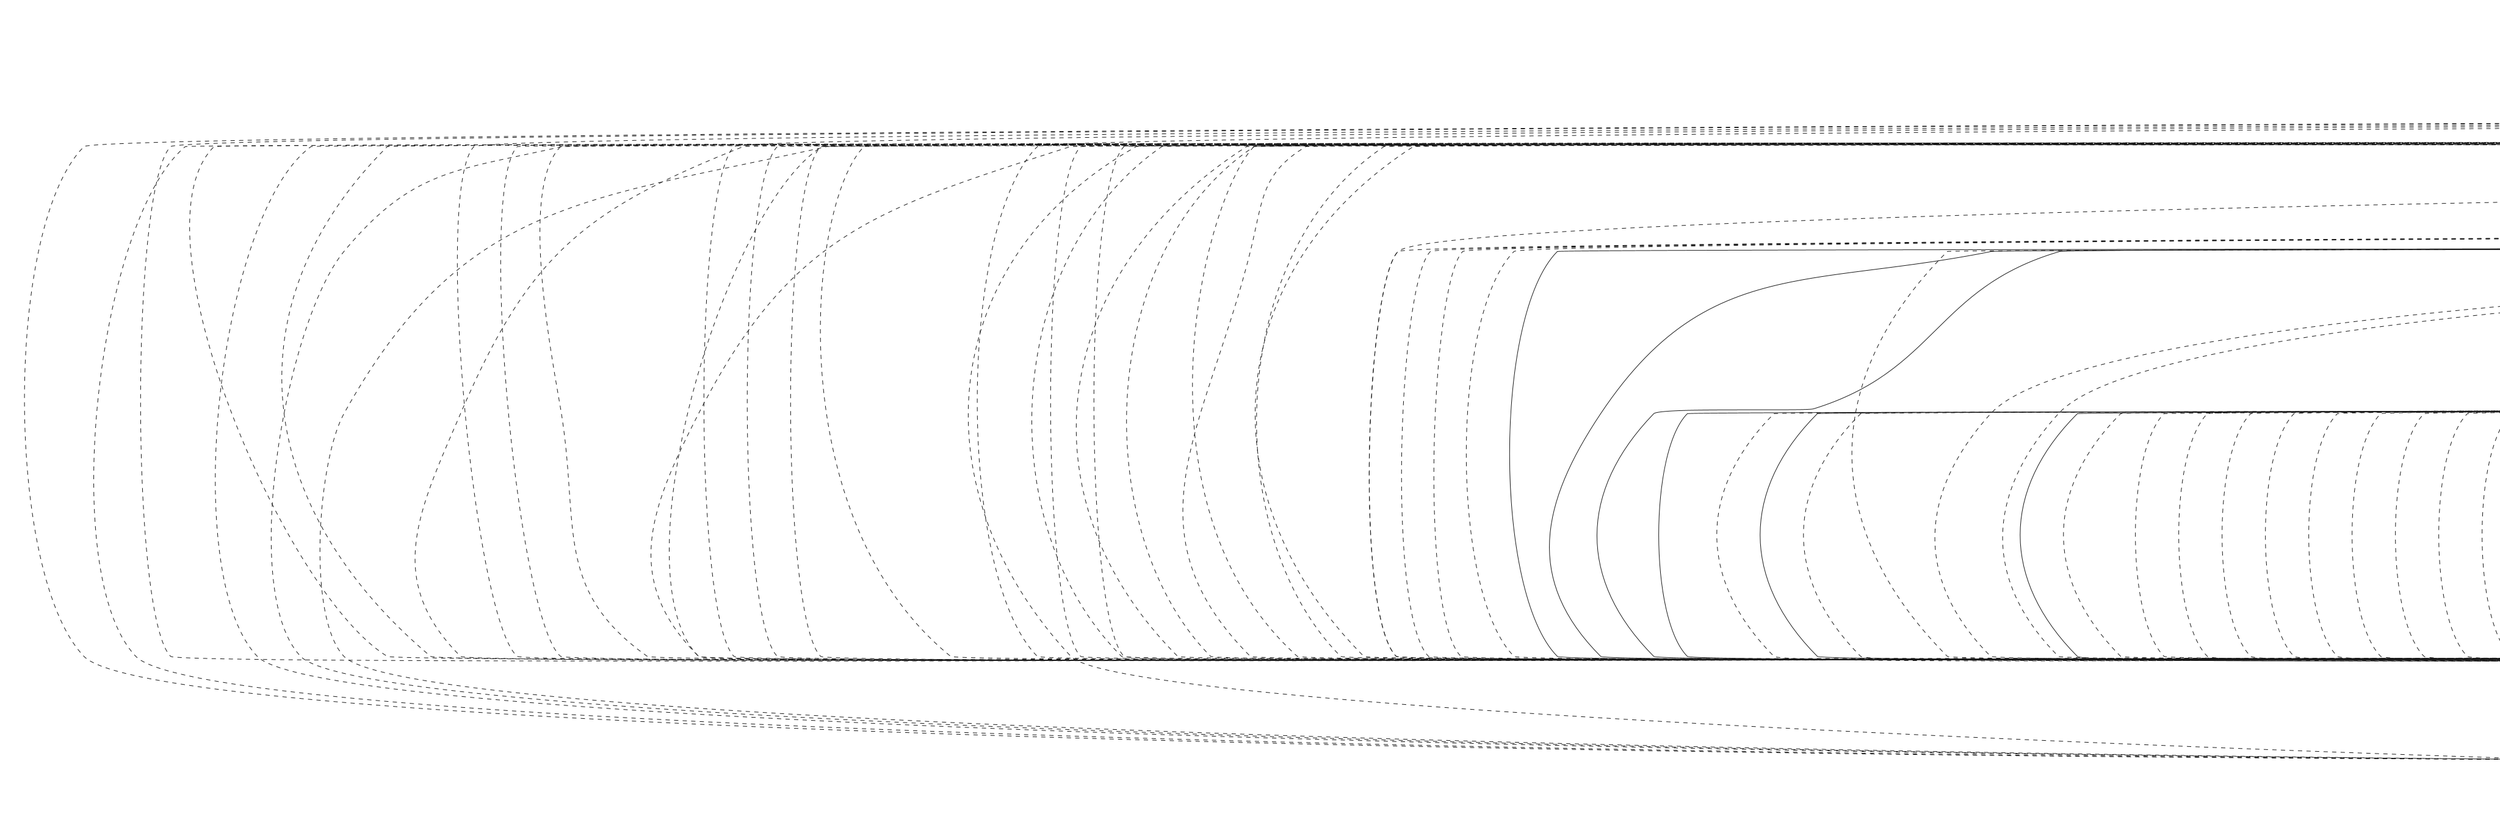 @startuml
abstract class com.sppp.beans.WizardCC
abstract class com.sppp.beans.WizardDB
annotation java.lang.Override
annotation javax.annotation.PostConstruct
annotation javax.faces.bean.ManagedBean
annotation javax.faces.bean.SessionScoped
annotation javax.faces.bean.ViewScoped
annotation javax.servlet.annotation.WebFilter
annotation javax.servlet.annotation.WebServlet
class com.itextpdf.text.Document
class com.itextpdf.text.DocumentException
class com.itextpdf.text.Element
class com.itextpdf.text.Font
class com.itextpdf.text.FontFactory
class com.itextpdf.text.Image
class com.itextpdf.text.PageSize
class com.itextpdf.text.Paragraph
class com.itextpdf.text.pdf.PdfPCell
class com.itextpdf.text.pdf.PdfPTable
class com.itextpdf.text.pdf.PdfWriter
class com.spp.servlets.Download
class com.spp.servlets.DownloadAllCoor
class com.spp.servlets.DownloadCoor
class com.spp.servlets.DownloadGestP1
class com.spp.servlets.DownloadSec
class com.spp.servlets.DownloadTut
class com.sppp.DAO.CampoDAO
class com.sppp.DAO.CitasDaoImp
class com.sppp.DAO.DashboardTutDAO
class com.sppp.DAO.DatosDAO
class com.sppp.DAO.DatosTutDAO
class com.sppp.DAO.DetallePasantiaDAO
class com.sppp.DAO.EmpresaDAO
class com.sppp.DAO.EncargadoDAO
class com.sppp.DAO.EstudianteDAO
class com.sppp.DAO.LoginDAO
class com.sppp.DAO.PasantiaDAO
class com.sppp.DAO.PasantiaPracticaDAO
class com.sppp.DAO.PeriodoDAO
class com.sppp.DAO.ProcesoDAO
class com.sppp.DAO.ProcesoTutDao
class com.sppp.DAO.TutorDAO
class com.sppp.DAO.UsuarioDAO
class com.sppp.DAO.VisitaDAO
class com.sppp.DAO.WizardDAO
class com.sppp.beans.Campo
class com.sppp.beans.ControllerBean
class com.sppp.beans.ControllerProcesos
class com.sppp.beans.DashboardGestBean
class com.sppp.beans.Datos
class com.sppp.beans.DetalleEstudianteBean
class com.sppp.beans.DetallePasantia
class com.sppp.beans.DetallePasantiaBean
class com.sppp.beans.DetallesDashboardTut
class com.sppp.beans.Empresa
class com.sppp.beans.Encargado
class com.sppp.beans.EstadoProceso
class com.sppp.beans.Estudiante
class com.sppp.beans.FechaSistema
class com.sppp.beans.Formato
class com.sppp.beans.GraficasTut
class com.sppp.beans.HorarioTutor
class com.sppp.beans.LocalTimeDate
class com.sppp.beans.Login
class com.sppp.beans.Navegacion
class com.sppp.beans.Pasantia
class com.sppp.beans.PasantiaPracticaBean
class com.sppp.beans.PdfEstudiante
class com.sppp.beans.PdfValidacion
class com.sppp.beans.Perfil
class com.sppp.beans.Periodo
class com.sppp.beans.PeriodoTutor
class com.sppp.beans.Preguntas
class com.sppp.beans.Proceso
class com.sppp.beans.Respuesta
class com.sppp.beans.TipoPregunta
class com.sppp.beans.Tutor
class com.sppp.beans.UserWizard
class com.sppp.beans.Usuario
class com.sppp.beans.VisitaTutor
class com.sppp.beans.WizardCCValidacion
class com.sppp.beans.WizardCartaCompromiso
class com.sppp.beans.WizardDBValidacion
class com.sppp.beans.WizardSolResolValidacion
class com.sppp.classes.AlmacenamientoPDF
class com.sppp.classes.ChangePassword
class com.sppp.classes.CitasAgendadas
class com.sppp.classes.Cls_PerfilNotation
class com.sppp.classes.ConfirmaCita
class com.sppp.classes.DatosFormatos
class com.sppp.classes.ListaDocentesAdministrativos
class com.sppp.classes.Paths
class com.sppp.classes.TablasFormatos
class com.sppp.mailing.MailingMain
class com.sppp.utils.Cls_OutOfSystem
class com.sppp.utils.Cls_con
class com.sppp.utils.HibernateUtil
class com.sppp.utils.LoginFilter
class com.sppp.utils.PasswdReplacement
class com.sppp.utils.PasswordRestoration
class com.sppp.utils.SessionUtils
class com.sppp.utils.UploadFile
class com.sppp.utils.Validaciones
class com.sun.javafx.scene.control.skin.VirtualFlow
class java.io.File
class java.io.FileNotFoundException
class java.io.FileOutputStream
class java.io.IOException
class java.io.InputStream
class java.io.PrintWriter
class java.nio.file.Files
class java.nio.file.StandardCopyOption
class java.sql.DriverManager
class java.sql.ResultSet
class java.sql.SQLException
class java.text.DateFormat
class java.text.SimpleDateFormat
class java.util.ArrayList
class java.util.Arrays
class java.util.Calendar
class java.util.Date
class java.util.GregorianCalendar
class java.util.HashMap
class java.util.Iterator
class java.util.LinkedHashSet
class java.util.LinkedList
class java.util.List
class java.util.Locale
class java.util.Map
class java.util.Properties
class java.util.Set
class java.util.logging.Level
class java.util.logging.Logger
class javax.enterprise.context.Dependent
class javax.enterprise.context.SessionScoped
class javax.faces.application.FacesMessage
class javax.faces.component.UIComponent
class javax.faces.context.ExternalContext
class javax.faces.context.FacesContext
class javax.faces.model.SelectItem
class javax.faces.validator.ValidatorException
class javax.inject.Named
class javax.mail.internet.InternetAddress
class javax.mail.internet.MimeMessage
class javax.servlet.FilterChain
class javax.servlet.FilterConfig
class javax.servlet.ServletException
class javax.servlet.ServletRequest
class javax.servlet.ServletResponse
class javax.servlet.http.HttpServlet
class javax.servlet.http.HttpServletRequest
class javax.servlet.http.HttpServletResponse
class javax.servlet.http.HttpSession
class javax.servlet.http.Part
class javax.validation.constraints.NotNull
class org.hibernate.Query
class org.hibernate.SQLQuery
class org.hibernate.Session
class org.hibernate.SessionFactory
class org.hibernate.Transaction
class org.hibernate.cfg.AnnotationConfiguration
class org.primefaces.event.FlowEvent
class org.primefaces.event.SelectEvent
class org.primefaces.model.chart.Axis
class org.primefaces.model.chart.AxisType
class org.primefaces.model.chart.BarChartModel
class org.primefaces.model.chart.ChartSeries
class org.primefaces.model.chart.HorizontalBarChartModel
enum com.sppp.beans.EnumEstado
interface com.sppp.DAO.CitasDao
interface java.io.Serializable
interface javax.servlet.Filter
com.sppp.beans.WizardCC ..> com.sppp.DAO.TutorDAO
com.sppp.beans.WizardCC ..> com.sppp.DAO.UsuarioDAO
com.sppp.beans.WizardDB ..> java.util.HashMap
com.sppp.beans.WizardDB ..> java.util.Map
com.spp.servlets.Download ..> java.lang.Override
com.spp.servlets.Download ..> javax.servlet.annotation.WebServlet
com.spp.servlets.Download ..> com.sppp.DAO.UsuarioDAO
com.spp.servlets.Download ..> com.sppp.classes.Paths
com.spp.servlets.Download ..> com.sppp.utils.SessionUtils
com.spp.servlets.Download ..> java.io.File
com.spp.servlets.Download ..> java.io.IOException
com.spp.servlets.Download ..> java.io.PrintWriter
com.spp.servlets.Download ..> java.nio.file.Files
com.spp.servlets.Download ..> javax.servlet.ServletException
com.spp.servlets.Download --|> javax.servlet.http.HttpServlet
com.spp.servlets.Download ..> javax.servlet.http.HttpServletRequest
com.spp.servlets.Download ..> javax.servlet.http.HttpServletResponse
com.spp.servlets.Download ..> javax.servlet.http.HttpSession
com.spp.servlets.DownloadAllCoor ..> java.lang.Override
com.spp.servlets.DownloadAllCoor ..> javax.servlet.annotation.WebServlet
com.spp.servlets.DownloadAllCoor ..> com.sppp.DAO.UsuarioDAO
com.spp.servlets.DownloadAllCoor ..> com.sppp.classes.Paths
com.spp.servlets.DownloadAllCoor ..> com.sppp.utils.SessionUtils
com.spp.servlets.DownloadAllCoor ..> java.io.File
com.spp.servlets.DownloadAllCoor ..> java.io.IOException
com.spp.servlets.DownloadAllCoor ..> java.io.PrintWriter
com.spp.servlets.DownloadAllCoor ..> java.nio.file.Files
com.spp.servlets.DownloadAllCoor ..> javax.servlet.ServletException
com.spp.servlets.DownloadAllCoor --|> javax.servlet.http.HttpServlet
com.spp.servlets.DownloadAllCoor ..> javax.servlet.http.HttpServletRequest
com.spp.servlets.DownloadAllCoor ..> javax.servlet.http.HttpServletResponse
com.spp.servlets.DownloadAllCoor ..> javax.servlet.http.HttpSession
com.spp.servlets.DownloadCoor ..> java.lang.Override
com.spp.servlets.DownloadCoor ..> javax.servlet.annotation.WebServlet
com.spp.servlets.DownloadCoor ..> com.sppp.DAO.UsuarioDAO
com.spp.servlets.DownloadCoor ..> com.sppp.classes.Paths
com.spp.servlets.DownloadCoor ..> com.sppp.utils.SessionUtils
com.spp.servlets.DownloadCoor ..> java.io.File
com.spp.servlets.DownloadCoor ..> java.io.IOException
com.spp.servlets.DownloadCoor ..> java.io.PrintWriter
com.spp.servlets.DownloadCoor ..> java.nio.file.Files
com.spp.servlets.DownloadCoor ..> javax.servlet.ServletException
com.spp.servlets.DownloadCoor --|> javax.servlet.http.HttpServlet
com.spp.servlets.DownloadCoor ..> javax.servlet.http.HttpServletRequest
com.spp.servlets.DownloadCoor ..> javax.servlet.http.HttpServletResponse
com.spp.servlets.DownloadCoor ..> javax.servlet.http.HttpSession
com.spp.servlets.DownloadGestP1 ..> java.lang.Override
com.spp.servlets.DownloadGestP1 ..> javax.servlet.annotation.WebServlet
com.spp.servlets.DownloadGestP1 ..> com.sppp.classes.Paths
com.spp.servlets.DownloadGestP1 ..> com.sppp.utils.SessionUtils
com.spp.servlets.DownloadGestP1 ..> java.io.File
com.spp.servlets.DownloadGestP1 ..> java.io.IOException
com.spp.servlets.DownloadGestP1 ..> java.io.PrintWriter
com.spp.servlets.DownloadGestP1 ..> java.nio.file.Files
com.spp.servlets.DownloadGestP1 ..> javax.servlet.ServletException
com.spp.servlets.DownloadGestP1 --|> javax.servlet.http.HttpServlet
com.spp.servlets.DownloadGestP1 ..> javax.servlet.http.HttpServletRequest
com.spp.servlets.DownloadGestP1 ..> javax.servlet.http.HttpServletResponse
com.spp.servlets.DownloadGestP1 ..> javax.servlet.http.HttpSession
com.spp.servlets.DownloadSec ..> java.lang.Override
com.spp.servlets.DownloadSec ..> javax.servlet.annotation.WebServlet
com.spp.servlets.DownloadSec ..> com.sppp.DAO.UsuarioDAO
com.spp.servlets.DownloadSec ..> com.sppp.classes.Paths
com.spp.servlets.DownloadSec ..> com.sppp.utils.SessionUtils
com.spp.servlets.DownloadSec ..> java.io.File
com.spp.servlets.DownloadSec ..> java.io.IOException
com.spp.servlets.DownloadSec ..> java.io.PrintWriter
com.spp.servlets.DownloadSec ..> java.nio.file.Files
com.spp.servlets.DownloadSec ..> javax.servlet.ServletException
com.spp.servlets.DownloadSec --|> javax.servlet.http.HttpServlet
com.spp.servlets.DownloadSec ..> javax.servlet.http.HttpServletRequest
com.spp.servlets.DownloadSec ..> javax.servlet.http.HttpServletResponse
com.spp.servlets.DownloadSec ..> javax.servlet.http.HttpSession
com.spp.servlets.DownloadTut ..> java.lang.Override
com.spp.servlets.DownloadTut ..> javax.servlet.annotation.WebServlet
com.spp.servlets.DownloadTut ..> com.sppp.DAO.UsuarioDAO
com.spp.servlets.DownloadTut ..> com.sppp.classes.Paths
com.spp.servlets.DownloadTut ..> com.sppp.utils.SessionUtils
com.spp.servlets.DownloadTut ..> java.io.File
com.spp.servlets.DownloadTut ..> java.io.IOException
com.spp.servlets.DownloadTut ..> java.io.PrintWriter
com.spp.servlets.DownloadTut ..> java.nio.file.Files
com.spp.servlets.DownloadTut ..> javax.servlet.ServletException
com.spp.servlets.DownloadTut --|> javax.servlet.http.HttpServlet
com.spp.servlets.DownloadTut ..> javax.servlet.http.HttpServletRequest
com.spp.servlets.DownloadTut ..> javax.servlet.http.HttpServletResponse
com.spp.servlets.DownloadTut ..> javax.servlet.http.HttpSession
com.sppp.DAO.CampoDAO ..> com.sppp.beans.Campo
com.sppp.DAO.CampoDAO ..> com.sppp.beans.Estudiante
com.sppp.DAO.CampoDAO ..> com.sppp.beans.Formato
com.sppp.DAO.CampoDAO ..> com.sppp.beans.Perfil
com.sppp.DAO.CampoDAO ..> com.sppp.beans.Preguntas
com.sppp.DAO.CampoDAO ..> com.sppp.beans.Respuesta
com.sppp.DAO.CampoDAO ..> com.sppp.beans.Usuario
com.sppp.DAO.CampoDAO ..> com.sppp.utils.HibernateUtil
com.sppp.DAO.CampoDAO ..> java.util.ArrayList
com.sppp.DAO.CampoDAO ..> java.util.Iterator
com.sppp.DAO.CampoDAO ..> java.util.List
com.sppp.DAO.CampoDAO ..> java.util.Set
com.sppp.DAO.CampoDAO ..> org.hibernate.Query
com.sppp.DAO.CampoDAO ..> org.hibernate.Session
com.sppp.DAO.CampoDAO ..> org.hibernate.SessionFactory
com.sppp.DAO.CampoDAO ..> org.hibernate.Transaction
com.sppp.DAO.CitasDaoImp ..> java.lang.Override
com.sppp.DAO.CitasDaoImp ..> com.sppp.beans.Estudiante
com.sppp.DAO.CitasDaoImp ..> com.sppp.beans.Pasantia
com.sppp.DAO.CitasDaoImp ..> com.sppp.beans.Usuario
com.sppp.DAO.CitasDaoImp ..> com.sppp.beans.VisitaTutor
com.sppp.DAO.CitasDaoImp ..> com.sppp.utils.HibernateUtil
com.sppp.DAO.CitasDaoImp ..> java.util.List
com.sppp.DAO.CitasDaoImp ..> java.util.logging.Level
com.sppp.DAO.CitasDaoImp ..> java.util.logging.Logger
com.sppp.DAO.CitasDaoImp ..> org.hibernate.Query
com.sppp.DAO.CitasDaoImp ..> org.hibernate.Session
com.sppp.DAO.CitasDaoImp ..> org.hibernate.SessionFactory
com.sppp.DAO.CitasDaoImp ..> org.hibernate.Transaction
com.sppp.DAO.CitasDaoImp --|> com.sppp.DAO.CitasDao
com.sppp.DAO.DashboardTutDAO ..> com.sppp.beans.Pasantia
com.sppp.DAO.DashboardTutDAO ..> com.sppp.utils.HibernateUtil
com.sppp.DAO.DashboardTutDAO ..> java.util.List
com.sppp.DAO.DashboardTutDAO ..> java.util.logging.Level
com.sppp.DAO.DashboardTutDAO ..> java.util.logging.Logger
com.sppp.DAO.DashboardTutDAO ..> org.hibernate.Query
com.sppp.DAO.DashboardTutDAO ..> org.hibernate.SQLQuery
com.sppp.DAO.DashboardTutDAO ..> org.hibernate.Session
com.sppp.DAO.DashboardTutDAO ..> org.hibernate.SessionFactory
com.sppp.DAO.DashboardTutDAO ..> org.hibernate.Transaction
com.sppp.DAO.DatosDAO ..> com.sppp.beans.Datos
com.sppp.DAO.DatosDAO ..> com.sppp.beans.DetallePasantia
com.sppp.DAO.DatosDAO ..> com.sppp.beans.Empresa
com.sppp.DAO.DatosDAO ..> com.sppp.beans.Encargado
com.sppp.DAO.DatosDAO ..> com.sppp.beans.Pasantia
com.sppp.DAO.DatosDAO ..> com.sppp.beans.Respuesta
com.sppp.DAO.DatosDAO ..> com.sppp.beans.Usuario
com.sppp.DAO.DatosDAO ..> com.sppp.utils.HibernateUtil
com.sppp.DAO.DatosDAO ..> java.util.Iterator
com.sppp.DAO.DatosDAO ..> java.util.LinkedList
com.sppp.DAO.DatosDAO ..> java.util.List
com.sppp.DAO.DatosDAO ..> org.hibernate.Query
com.sppp.DAO.DatosDAO ..> org.hibernate.Session
com.sppp.DAO.DatosDAO ..> org.hibernate.SessionFactory
com.sppp.DAO.DatosDAO ..> org.hibernate.Transaction
com.sppp.DAO.DatosTutDAO ..> com.sppp.beans.Datos
com.sppp.DAO.DatosTutDAO ..> com.sppp.beans.DetallePasantia
com.sppp.DAO.DatosTutDAO ..> com.sppp.beans.Empresa
com.sppp.DAO.DatosTutDAO ..> com.sppp.beans.Encargado
com.sppp.DAO.DatosTutDAO ..> com.sppp.beans.Pasantia
com.sppp.DAO.DatosTutDAO ..> com.sppp.beans.Respuesta
com.sppp.DAO.DatosTutDAO ..> com.sppp.beans.Usuario
com.sppp.DAO.DatosTutDAO ..> com.sppp.utils.HibernateUtil
com.sppp.DAO.DatosTutDAO ..> org.hibernate.Session
com.sppp.DAO.DatosTutDAO ..> org.hibernate.SessionFactory
com.sppp.DAO.DatosTutDAO ..> org.hibernate.Transaction
com.sppp.DAO.DetallePasantiaDAO ..> com.sppp.beans.DetallePasantia
com.sppp.DAO.DetallePasantiaDAO ..> com.sppp.utils.HibernateUtil
com.sppp.DAO.DetallePasantiaDAO ..> java.util.LinkedList
com.sppp.DAO.DetallePasantiaDAO ..> java.util.List
com.sppp.DAO.DetallePasantiaDAO ..> org.hibernate.Query
com.sppp.DAO.DetallePasantiaDAO ..> org.hibernate.SQLQuery
com.sppp.DAO.DetallePasantiaDAO ..> org.hibernate.Session
com.sppp.DAO.DetallePasantiaDAO ..> org.hibernate.SessionFactory
com.sppp.DAO.DetallePasantiaDAO ..> org.hibernate.Transaction
com.sppp.DAO.EmpresaDAO ..> com.sppp.beans.Empresa
com.sppp.DAO.EmpresaDAO ..> com.sppp.utils.HibernateUtil
com.sppp.DAO.EmpresaDAO ..> org.hibernate.Query
com.sppp.DAO.EmpresaDAO ..> org.hibernate.Session
com.sppp.DAO.EmpresaDAO ..> org.hibernate.SessionFactory
com.sppp.DAO.EmpresaDAO ..> org.hibernate.Transaction
com.sppp.DAO.EncargadoDAO ..> com.sppp.beans.Encargado
com.sppp.DAO.EncargadoDAO ..> com.sppp.utils.HibernateUtil
com.sppp.DAO.EncargadoDAO ..> org.hibernate.Query
com.sppp.DAO.EncargadoDAO ..> org.hibernate.Session
com.sppp.DAO.EncargadoDAO ..> org.hibernate.SessionFactory
com.sppp.DAO.EncargadoDAO ..> org.hibernate.Transaction
com.sppp.DAO.EstudianteDAO ..> com.sppp.beans.Estudiante
com.sppp.DAO.EstudianteDAO ..> com.sppp.beans.Usuario
com.sppp.DAO.EstudianteDAO ..> com.sppp.utils.HibernateUtil
com.sppp.DAO.EstudianteDAO ..> org.hibernate.Query
com.sppp.DAO.EstudianteDAO ..> org.hibernate.Session
com.sppp.DAO.EstudianteDAO ..> org.hibernate.SessionFactory
com.sppp.DAO.EstudianteDAO ..> org.hibernate.Transaction
com.sppp.DAO.LoginDAO ..> com.sppp.beans.Usuario
com.sppp.DAO.LoginDAO ..> com.sppp.utils.HibernateUtil
com.sppp.DAO.LoginDAO ..> java.util.logging.Level
com.sppp.DAO.LoginDAO ..> java.util.logging.Logger
com.sppp.DAO.LoginDAO ..> org.hibernate.Query
com.sppp.DAO.LoginDAO ..> org.hibernate.Session
com.sppp.DAO.LoginDAO ..> org.hibernate.SessionFactory
com.sppp.DAO.LoginDAO ..> org.hibernate.Transaction
com.sppp.DAO.PasantiaDAO ..> com.sppp.beans.Pasantia
com.sppp.DAO.PasantiaDAO ..> com.sppp.utils.HibernateUtil
com.sppp.DAO.PasantiaDAO ..> java.util.LinkedList
com.sppp.DAO.PasantiaDAO ..> java.util.List
com.sppp.DAO.PasantiaDAO ..> org.hibernate.Query
com.sppp.DAO.PasantiaDAO ..> org.hibernate.Session
com.sppp.DAO.PasantiaDAO ..> org.hibernate.SessionFactory
com.sppp.DAO.PasantiaDAO ..> org.hibernate.Transaction
com.sppp.DAO.PasantiaPracticaDAO ..> com.sppp.beans.Pasantia
com.sppp.DAO.PasantiaPracticaDAO ..> com.sppp.utils.HibernateUtil
com.sppp.DAO.PasantiaPracticaDAO ..> java.util.LinkedList
com.sppp.DAO.PasantiaPracticaDAO ..> java.util.List
com.sppp.DAO.PasantiaPracticaDAO ..> org.hibernate.Query
com.sppp.DAO.PasantiaPracticaDAO ..> org.hibernate.Session
com.sppp.DAO.PasantiaPracticaDAO ..> org.hibernate.SessionFactory
com.sppp.DAO.PasantiaPracticaDAO ..> org.hibernate.Transaction
com.sppp.DAO.PeriodoDAO ..> com.sppp.utils.HibernateUtil
com.sppp.DAO.PeriodoDAO ..> org.hibernate.Query
com.sppp.DAO.PeriodoDAO ..> org.hibernate.Session
com.sppp.DAO.PeriodoDAO ..> org.hibernate.SessionFactory
com.sppp.DAO.PeriodoDAO ..> org.hibernate.Transaction
com.sppp.DAO.ProcesoDAO ..> com.sppp.beans.Pasantia
com.sppp.DAO.ProcesoDAO ..> com.sppp.beans.Proceso
com.sppp.DAO.ProcesoDAO ..> com.sppp.utils.HibernateUtil
com.sppp.DAO.ProcesoDAO ..> org.hibernate.Query
com.sppp.DAO.ProcesoDAO ..> org.hibernate.Session
com.sppp.DAO.ProcesoDAO ..> org.hibernate.SessionFactory
com.sppp.DAO.ProcesoDAO ..> org.hibernate.Transaction
com.sppp.DAO.ProcesoTutDao ..> com.sppp.utils.HibernateUtil
com.sppp.DAO.ProcesoTutDao ..> org.hibernate.Query
com.sppp.DAO.ProcesoTutDao ..> org.hibernate.Session
com.sppp.DAO.ProcesoTutDao ..> org.hibernate.SessionFactory
com.sppp.DAO.ProcesoTutDao ..> org.hibernate.Transaction
com.sppp.DAO.TutorDAO ..> com.sppp.beans.Tutor
com.sppp.DAO.TutorDAO ..> com.sppp.utils.HibernateUtil
com.sppp.DAO.TutorDAO ..> java.util.HashMap
com.sppp.DAO.TutorDAO ..> org.hibernate.Query
com.sppp.DAO.TutorDAO ..> org.hibernate.Session
com.sppp.DAO.TutorDAO ..> org.hibernate.SessionFactory
com.sppp.DAO.TutorDAO ..> org.hibernate.Transaction
com.sppp.DAO.UsuarioDAO ..> com.sppp.beans.Estudiante
com.sppp.DAO.UsuarioDAO ..> com.sppp.beans.Usuario
com.sppp.DAO.UsuarioDAO ..> com.sppp.mailing.MailingMain
com.sppp.DAO.UsuarioDAO ..> com.sppp.utils.HibernateUtil
com.sppp.DAO.UsuarioDAO ..> java.util.HashMap
com.sppp.DAO.UsuarioDAO ..> java.util.List
com.sppp.DAO.UsuarioDAO ..> java.util.Map
com.sppp.DAO.UsuarioDAO ..> org.hibernate.Query
com.sppp.DAO.UsuarioDAO ..> org.hibernate.SQLQuery
com.sppp.DAO.UsuarioDAO ..> org.hibernate.Session
com.sppp.DAO.UsuarioDAO ..> org.hibernate.SessionFactory
com.sppp.DAO.UsuarioDAO ..> org.hibernate.Transaction
com.sppp.DAO.VisitaDAO ..> javax.faces.bean.ManagedBean
com.sppp.DAO.VisitaDAO ..> com.sppp.beans.DetallePasantia
com.sppp.DAO.VisitaDAO ..> com.sppp.beans.Pasantia
com.sppp.DAO.VisitaDAO ..> com.sppp.beans.Proceso
com.sppp.DAO.VisitaDAO ..> com.sppp.beans.Tutor
com.sppp.DAO.VisitaDAO ..> com.sppp.beans.VisitaTutor
com.sppp.DAO.VisitaDAO ..> com.sppp.utils.HibernateUtil
com.sppp.DAO.VisitaDAO ..> com.sppp.utils.SessionUtils
com.sppp.DAO.VisitaDAO ..> java.util.LinkedList
com.sppp.DAO.VisitaDAO ..> java.util.List
com.sppp.DAO.VisitaDAO ..> java.util.logging.Level
com.sppp.DAO.VisitaDAO ..> java.util.logging.Logger
com.sppp.DAO.VisitaDAO ..> javax.servlet.http.HttpSession
com.sppp.DAO.VisitaDAO ..> org.hibernate.Query
com.sppp.DAO.VisitaDAO ..> org.hibernate.Session
com.sppp.DAO.VisitaDAO ..> org.hibernate.SessionFactory
com.sppp.DAO.VisitaDAO ..> org.hibernate.Transaction
com.sppp.DAO.VisitaDAO ..> com.sppp.beans.EnumEstado
com.sppp.DAO.WizardDAO ..> com.sppp.beans.DetallePasantia
com.sppp.DAO.WizardDAO ..> com.sppp.beans.Empresa
com.sppp.DAO.WizardDAO ..> com.sppp.beans.Encargado
com.sppp.DAO.WizardDAO ..> com.sppp.beans.Pasantia
com.sppp.DAO.WizardDAO ..> com.sppp.beans.Proceso
com.sppp.DAO.WizardDAO ..> com.sppp.beans.Usuario
com.sppp.DAO.WizardDAO ..> com.sppp.utils.HibernateUtil
com.sppp.DAO.WizardDAO ..> java.util.logging.Level
com.sppp.DAO.WizardDAO ..> java.util.logging.Logger
com.sppp.DAO.WizardDAO ..> org.hibernate.Session
com.sppp.DAO.WizardDAO ..> org.hibernate.SessionFactory
com.sppp.DAO.WizardDAO ..> org.hibernate.Transaction
com.sppp.DAO.WizardDAO ..> com.sppp.beans.EnumEstado
com.sppp.beans.Campo ..> java.util.List
com.sppp.beans.ControllerBean ..> javax.faces.bean.ManagedBean
com.sppp.beans.ControllerBean ..> javax.faces.bean.SessionScoped
com.sppp.beans.ControllerBean ..> com.sppp.DAO.DashboardTutDAO
com.sppp.beans.ControllerBean ..> com.sppp.DAO.VisitaDAO
com.sppp.beans.ControllerBean ..> com.sppp.classes.AlmacenamientoPDF
com.sppp.beans.ControllerBean ..> com.sppp.classes.CitasAgendadas
com.sppp.beans.ControllerBean ..> com.sppp.mailing.MailingMain
com.sppp.beans.ControllerBean ..> java.text.DateFormat
com.sppp.beans.ControllerBean ..> java.text.SimpleDateFormat
com.sppp.beans.ControllerBean ..> java.util.Calendar
com.sppp.beans.ControllerBean ..> java.util.Date
com.sppp.beans.ControllerBean ..> java.util.GregorianCalendar
com.sppp.beans.ControllerBean ..> java.util.LinkedHashSet
com.sppp.beans.ControllerBean ..> java.util.List
com.sppp.beans.ControllerBean ..> java.util.Locale
com.sppp.beans.ControllerBean ..> java.util.Set
com.sppp.beans.ControllerBean ..> javax.faces.application.FacesMessage
com.sppp.beans.ControllerBean ..> javax.faces.context.FacesContext
com.sppp.beans.ControllerBean ..> org.primefaces.event.SelectEvent
com.sppp.beans.ControllerProcesos ..> javax.faces.bean.ManagedBean
com.sppp.beans.ControllerProcesos ..> com.sppp.utils.UploadFile
com.sppp.beans.ControllerProcesos ..> java.io.IOException
com.sppp.beans.ControllerProcesos ..> java.util.List
com.sppp.beans.ControllerProcesos ..> javax.enterprise.context.SessionScoped
com.sppp.beans.ControllerProcesos ..> javax.inject.Named
com.sppp.beans.ControllerProcesos --|> java.io.Serializable
com.sppp.beans.DashboardGestBean ..> javax.faces.bean.ManagedBean
com.sppp.beans.DashboardGestBean ..> com.sppp.DAO.DetallePasantiaDAO
com.sppp.beans.DashboardGestBean ..> com.sppp.DAO.PasantiaDAO
com.sppp.beans.Datos ..> java.util.List
com.sppp.beans.Datos ..> java.util.Set
com.sppp.beans.DetalleEstudianteBean ..> javax.faces.bean.ManagedBean
com.sppp.beans.DetalleEstudianteBean ..> com.sppp.DAO.DetallePasantiaDAO
com.sppp.beans.DetalleEstudianteBean ..> com.sppp.DAO.EncargadoDAO
com.sppp.beans.DetalleEstudianteBean ..> com.sppp.DAO.PasantiaDAO
com.sppp.beans.DetalleEstudianteBean ..> com.sppp.DAO.ProcesoDAO
com.sppp.beans.DetalleEstudianteBean ..> com.sppp.DAO.UsuarioDAO
com.sppp.beans.DetalleEstudianteBean ..> java.util.Iterator
com.sppp.beans.DetalleEstudianteBean ..> java.util.LinkedList
com.sppp.beans.DetalleEstudianteBean ..> java.util.List
com.sppp.beans.DetalleEstudianteBean ..> java.util.Set
com.sppp.beans.DetallePasantia ..> java.util.Set
com.sppp.beans.DetallePasantiaBean ..> javax.faces.bean.ManagedBean
com.sppp.beans.DetallePasantiaBean ..> com.sppp.DAO.DetallePasantiaDAO
com.sppp.beans.DetallePasantiaBean ..> java.util.List
com.sppp.beans.DetallesDashboardTut ..> javax.faces.bean.ManagedBean
com.sppp.beans.DetallesDashboardTut ..> com.sppp.DAO.CitasDaoImp
com.sppp.beans.DetallesDashboardTut ..> com.sppp.DAO.DashboardTutDAO
com.sppp.beans.DetallesDashboardTut ..> com.sppp.DAO.PeriodoDAO
com.sppp.beans.DetallesDashboardTut ..> com.sppp.DAO.VisitaDAO
com.sppp.beans.DetallesDashboardTut ..> com.sppp.classes.AlmacenamientoPDF
com.sppp.beans.DetallesDashboardTut ..> com.sppp.mailing.MailingMain
com.sppp.beans.DetallesDashboardTut ..> java.text.DateFormat
com.sppp.beans.DetallesDashboardTut ..> java.text.SimpleDateFormat
com.sppp.beans.DetallesDashboardTut ..> java.util.Date
com.sppp.beans.DetallesDashboardTut ..> java.util.LinkedHashSet
com.sppp.beans.DetallesDashboardTut ..> java.util.List
com.sppp.beans.DetallesDashboardTut ..> java.util.Set
com.sppp.beans.DetallesDashboardTut ..> javax.enterprise.context.Dependent
com.sppp.beans.DetallesDashboardTut ..> javax.inject.Named
com.sppp.beans.DetallesDashboardTut ..> com.sppp.DAO.CitasDao
com.sppp.beans.Empresa ..> java.util.Set
com.sppp.beans.Encargado ..> java.util.Set
com.sppp.beans.EstadoProceso ..> javax.faces.bean.ManagedBean
com.sppp.beans.EstadoProceso ..> com.sppp.DAO.DetallePasantiaDAO
com.sppp.beans.EstadoProceso ..> com.sppp.DAO.ProcesoDAO
com.sppp.beans.EstadoProceso ..> com.sppp.utils.SessionUtils
com.sppp.beans.EstadoProceso ..> java.util.LinkedList
com.sppp.beans.EstadoProceso ..> java.util.List
com.sppp.beans.EstadoProceso ..> javax.servlet.http.HttpSession
com.sppp.beans.Estudiante ..> com.sppp.DAO.EstudianteDAO
com.sppp.beans.Estudiante ..> com.sppp.utils.SessionUtils
com.sppp.beans.Estudiante ..> java.util.Set
com.sppp.beans.Estudiante ..> javax.servlet.http.HttpSession
com.sppp.beans.FechaSistema ..> javax.faces.bean.ManagedBean
com.sppp.beans.FechaSistema ..> javax.faces.bean.SessionScoped
com.sppp.beans.FechaSistema ..> java.text.SimpleDateFormat
com.sppp.beans.FechaSistema ..> java.util.Date
com.sppp.beans.Formato ..> java.util.Set
com.sppp.beans.GraficasTut ..> javax.annotation.PostConstruct
com.sppp.beans.GraficasTut ..> javax.faces.bean.ManagedBean
com.sppp.beans.GraficasTut ..> com.sppp.DAO.PeriodoDAO
com.sppp.beans.GraficasTut ..> com.sppp.DAO.ProcesoTutDao
com.sppp.beans.GraficasTut ..> javax.enterprise.context.SessionScoped
com.sppp.beans.GraficasTut ..> javax.inject.Named
com.sppp.beans.GraficasTut ..> org.primefaces.model.chart.Axis
com.sppp.beans.GraficasTut ..> org.primefaces.model.chart.AxisType
com.sppp.beans.GraficasTut ..> org.primefaces.model.chart.BarChartModel
com.sppp.beans.GraficasTut ..> org.primefaces.model.chart.ChartSeries
com.sppp.beans.GraficasTut ..> org.primefaces.model.chart.HorizontalBarChartModel
com.sppp.beans.GraficasTut --|> java.io.Serializable
com.sppp.beans.LocalTimeDate ..> java.text.DateFormat
com.sppp.beans.LocalTimeDate ..> java.text.SimpleDateFormat
com.sppp.beans.LocalTimeDate ..> java.util.Calendar
com.sppp.beans.LocalTimeDate ..> java.util.Date
com.sppp.beans.Login ..> javax.faces.bean.ManagedBean
com.sppp.beans.Login ..> javax.faces.bean.SessionScoped
com.sppp.beans.Login ..> com.sppp.DAO.LoginDAO
com.sppp.beans.Login ..> com.sppp.DAO.VisitaDAO
com.sppp.beans.Login ..> com.sppp.classes.Cls_PerfilNotation
com.sppp.beans.Login ..> com.sppp.utils.SessionUtils
com.sppp.beans.Login ..> javax.faces.application.FacesMessage
com.sppp.beans.Login ..> javax.faces.context.FacesContext
com.sppp.beans.Login ..> javax.servlet.http.HttpSession
com.sppp.beans.Login --|> java.io.Serializable
com.sppp.beans.Navegacion ..> javax.faces.bean.ManagedBean
com.sppp.beans.Navegacion ..> com.sppp.utils.SessionUtils
com.sppp.beans.Navegacion ..> javax.servlet.http.HttpSession
com.sppp.beans.Pasantia ..> java.util.Date
com.sppp.beans.Pasantia ..> java.util.Set
com.sppp.beans.Pasantia --|> java.io.Serializable
com.sppp.beans.PasantiaPracticaBean ..> javax.faces.bean.ManagedBean
com.sppp.beans.PasantiaPracticaBean ..> com.sppp.DAO.PasantiaPracticaDAO
com.sppp.beans.PasantiaPracticaBean ..> java.util.LinkedList
com.sppp.beans.PasantiaPracticaBean ..> java.util.List
com.sppp.beans.PdfEstudiante ..> javax.faces.bean.ManagedBean
com.sppp.beans.PdfEstudiante ..> com.sppp.DAO.DatosDAO
com.sppp.beans.PdfEstudiante ..> com.sppp.DAO.DetallePasantiaDAO
com.sppp.beans.PdfEstudiante ..> com.sppp.DAO.EmpresaDAO
com.sppp.beans.PdfEstudiante ..> com.sppp.DAO.EncargadoDAO
com.sppp.beans.PdfEstudiante ..> com.sppp.DAO.PasantiaDAO
com.sppp.beans.PdfEstudiante ..> com.sppp.DAO.UsuarioDAO
com.sppp.beans.PdfEstudiante ..> com.sppp.utils.SessionUtils
com.sppp.beans.PdfEstudiante ..> java.io.IOException
com.sppp.beans.PdfEstudiante ..> java.util.Arrays
com.sppp.beans.PdfEstudiante ..> java.util.LinkedList
com.sppp.beans.PdfEstudiante ..> java.util.List
com.sppp.beans.PdfEstudiante ..> javax.faces.context.ExternalContext
com.sppp.beans.PdfEstudiante ..> javax.faces.context.FacesContext
com.sppp.beans.PdfEstudiante ..> javax.servlet.http.HttpSession
com.sppp.beans.PdfValidacion ..> javax.faces.bean.ManagedBean
com.sppp.beans.PdfValidacion ..> javax.faces.bean.ViewScoped
com.sppp.beans.PdfValidacion ..> com.sppp.DAO.DatosDAO
com.sppp.beans.PdfValidacion ..> com.sppp.DAO.DetallePasantiaDAO
com.sppp.beans.PdfValidacion ..> com.sppp.DAO.PasantiaDAO
com.sppp.beans.PdfValidacion ..> com.sppp.DAO.UsuarioDAO
com.sppp.beans.PdfValidacion ..> com.sppp.mailing.MailingMain
com.sppp.beans.PdfValidacion ..> java.util.LinkedList
com.sppp.beans.PdfValidacion ..> java.util.List
com.sppp.beans.Perfil ..> java.util.Set
com.sppp.beans.Periodo ..> java.util.Set
com.sppp.beans.PeriodoTutor ..> java.util.Set
com.sppp.beans.Preguntas ..> java.util.Set
com.sppp.beans.Proceso ..> java.util.Set
com.sppp.beans.Respuesta ..> java.util.Set
com.sppp.beans.TipoPregunta ..> java.util.Set
com.sppp.beans.Tutor ..> java.util.Set
com.sppp.beans.UserWizard --|> com.sppp.beans.WizardDB
com.sppp.beans.UserWizard ..> javax.annotation.PostConstruct
com.sppp.beans.UserWizard ..> javax.faces.bean.ManagedBean
com.sppp.beans.UserWizard ..> javax.faces.bean.ViewScoped
com.sppp.beans.UserWizard ..> com.sppp.DAO.CampoDAO
com.sppp.beans.UserWizard ..> com.sppp.DAO.DatosDAO
com.sppp.beans.UserWizard ..> com.sppp.DAO.DetallePasantiaDAO
com.sppp.beans.UserWizard ..> com.sppp.DAO.EmpresaDAO
com.sppp.beans.UserWizard ..> com.sppp.DAO.EncargadoDAO
com.sppp.beans.UserWizard ..> com.sppp.DAO.PasantiaDAO
com.sppp.beans.UserWizard ..> com.sppp.DAO.PasantiaPracticaDAO
com.sppp.beans.UserWizard ..> com.sppp.DAO.PeriodoDAO
com.sppp.beans.UserWizard ..> com.sppp.DAO.UsuarioDAO
com.sppp.beans.UserWizard ..> com.sppp.DAO.VisitaDAO
com.sppp.beans.UserWizard ..> com.sppp.DAO.WizardDAO
com.sppp.beans.UserWizard ..> com.sppp.classes.AlmacenamientoPDF
com.sppp.beans.UserWizard ..> com.sppp.classes.ListaDocentesAdministrativos
com.sppp.beans.UserWizard ..> com.sppp.mailing.MailingMain
com.sppp.beans.UserWizard ..> com.sppp.utils.SessionUtils
com.sppp.beans.UserWizard ..> com.sppp.utils.Validaciones
com.sppp.beans.UserWizard ..> java.io.IOException
com.sppp.beans.UserWizard ..> java.util.ArrayList
com.sppp.beans.UserWizard ..> java.util.Arrays
com.sppp.beans.UserWizard ..> java.util.HashMap
com.sppp.beans.UserWizard ..> java.util.Iterator
com.sppp.beans.UserWizard ..> java.util.LinkedList
com.sppp.beans.UserWizard ..> java.util.List
com.sppp.beans.UserWizard ..> java.util.Map
com.sppp.beans.UserWizard ..> java.util.logging.Level
com.sppp.beans.UserWizard ..> java.util.logging.Logger
com.sppp.beans.UserWizard ..> javax.faces.application.FacesMessage
com.sppp.beans.UserWizard ..> javax.faces.component.UIComponent
com.sppp.beans.UserWizard ..> javax.faces.context.ExternalContext
com.sppp.beans.UserWizard ..> javax.faces.context.FacesContext
com.sppp.beans.UserWizard ..> javax.faces.validator.ValidatorException
com.sppp.beans.UserWizard ..> javax.servlet.http.HttpSession
com.sppp.beans.UserWizard ..> org.primefaces.event.FlowEvent
com.sppp.beans.UserWizard --|> java.io.Serializable
com.sppp.beans.Usuario ..> javax.faces.bean.ManagedBean
com.sppp.beans.Usuario ..> com.sppp.classes.ChangePassword
com.sppp.beans.Usuario ..> com.sppp.utils.SessionUtils
com.sppp.beans.Usuario ..> java.util.Set
com.sppp.beans.Usuario ..> javax.servlet.http.HttpSession
com.sppp.beans.VisitaTutor ..> javax.faces.bean.ManagedBean
com.sppp.beans.VisitaTutor ..> java.util.Date
com.sppp.beans.VisitaTutor --|> java.io.Serializable
com.sppp.beans.WizardCCValidacion --|> com.sppp.beans.WizardCC
com.sppp.beans.WizardCCValidacion ..> javax.faces.bean.ManagedBean
com.sppp.beans.WizardCCValidacion ..> javax.faces.bean.ViewScoped
com.sppp.beans.WizardCCValidacion ..> com.sppp.DAO.DatosDAO
com.sppp.beans.WizardCCValidacion ..> com.sppp.DAO.DetallePasantiaDAO
com.sppp.beans.WizardCCValidacion ..> com.sppp.DAO.EmpresaDAO
com.sppp.beans.WizardCCValidacion ..> com.sppp.DAO.EncargadoDAO
com.sppp.beans.WizardCCValidacion ..> com.sppp.DAO.PasantiaDAO
com.sppp.beans.WizardCCValidacion ..> com.sppp.DAO.UsuarioDAO
com.sppp.beans.WizardCCValidacion ..> com.sppp.mailing.MailingMain
com.sppp.beans.WizardCCValidacion ..> java.util.LinkedList
com.sppp.beans.WizardCCValidacion ..> java.util.List
com.sppp.beans.WizardCartaCompromiso --|> com.sppp.beans.WizardCC
com.sppp.beans.WizardCartaCompromiso ..> javax.faces.bean.ManagedBean
com.sppp.beans.WizardCartaCompromiso ..> javax.faces.bean.ViewScoped
com.sppp.beans.WizardCartaCompromiso ..> com.sppp.DAO.DatosDAO
com.sppp.beans.WizardCartaCompromiso ..> com.sppp.DAO.DetallePasantiaDAO
com.sppp.beans.WizardCartaCompromiso ..> com.sppp.DAO.EmpresaDAO
com.sppp.beans.WizardCartaCompromiso ..> com.sppp.DAO.EncargadoDAO
com.sppp.beans.WizardCartaCompromiso ..> com.sppp.DAO.PasantiaDAO
com.sppp.beans.WizardCartaCompromiso ..> com.sppp.DAO.UsuarioDAO
com.sppp.beans.WizardCartaCompromiso ..> com.sppp.DAO.VisitaDAO
com.sppp.beans.WizardCartaCompromiso ..> com.sppp.classes.ListaDocentesAdministrativos
com.sppp.beans.WizardCartaCompromiso ..> com.sppp.mailing.MailingMain
com.sppp.beans.WizardCartaCompromiso ..> com.sppp.utils.SessionUtils
com.sppp.beans.WizardCartaCompromiso ..> com.sun.javafx.scene.control.skin.VirtualFlow
com.sppp.beans.WizardCartaCompromiso ..> java.io.IOException
com.sppp.beans.WizardCartaCompromiso ..> java.util.Arrays
com.sppp.beans.WizardCartaCompromiso ..> java.util.LinkedList
com.sppp.beans.WizardCartaCompromiso ..> java.util.List
com.sppp.beans.WizardCartaCompromiso ..> javax.faces.context.ExternalContext
com.sppp.beans.WizardCartaCompromiso ..> javax.faces.context.FacesContext
com.sppp.beans.WizardCartaCompromiso ..> javax.servlet.http.HttpSession
com.sppp.beans.WizardDBValidacion --|> com.sppp.beans.WizardDB
com.sppp.beans.WizardDBValidacion ..> javax.faces.bean.ManagedBean
com.sppp.beans.WizardDBValidacion ..> javax.faces.bean.ViewScoped
com.sppp.beans.WizardDBValidacion ..> com.sppp.DAO.DatosDAO
com.sppp.beans.WizardDBValidacion ..> com.sppp.DAO.DetallePasantiaDAO
com.sppp.beans.WizardDBValidacion ..> com.sppp.DAO.EmpresaDAO
com.sppp.beans.WizardDBValidacion ..> com.sppp.DAO.EncargadoDAO
com.sppp.beans.WizardDBValidacion ..> com.sppp.DAO.PasantiaDAO
com.sppp.beans.WizardDBValidacion ..> com.sppp.DAO.PasantiaPracticaDAO
com.sppp.beans.WizardDBValidacion ..> com.sppp.DAO.UsuarioDAO
com.sppp.beans.WizardDBValidacion ..> com.sppp.mailing.MailingMain
com.sppp.beans.WizardDBValidacion ..> java.text.DateFormat
com.sppp.beans.WizardDBValidacion ..> java.text.SimpleDateFormat
com.sppp.beans.WizardDBValidacion ..> java.util.Calendar
com.sppp.beans.WizardDBValidacion ..> java.util.Date
com.sppp.beans.WizardDBValidacion ..> java.util.LinkedList
com.sppp.beans.WizardDBValidacion ..> java.util.List
com.sppp.beans.WizardSolResolValidacion ..> javax.faces.bean.ManagedBean
com.sppp.beans.WizardSolResolValidacion ..> javax.faces.bean.ViewScoped
com.sppp.beans.WizardSolResolValidacion ..> com.sppp.DAO.PasantiaDAO
com.sppp.beans.WizardSolResolValidacion ..> com.sppp.DAO.UsuarioDAO
com.sppp.beans.WizardSolResolValidacion ..> com.sppp.DAO.VisitaDAO
com.sppp.beans.WizardSolResolValidacion ..> com.sppp.mailing.MailingMain
com.sppp.beans.WizardSolResolValidacion ..> java.util.LinkedList
com.sppp.beans.WizardSolResolValidacion ..> java.util.List
com.sppp.beans.WizardSolResolValidacion ..> java.util.Map
com.sppp.classes.AlmacenamientoPDF ..> com.itextpdf.text.Document
com.sppp.classes.AlmacenamientoPDF ..> com.itextpdf.text.DocumentException
com.sppp.classes.AlmacenamientoPDF ..> com.itextpdf.text.Element
com.sppp.classes.AlmacenamientoPDF ..> com.itextpdf.text.Font
com.sppp.classes.AlmacenamientoPDF ..> com.itextpdf.text.FontFactory
com.sppp.classes.AlmacenamientoPDF ..> com.itextpdf.text.Image
com.sppp.classes.AlmacenamientoPDF ..> com.itextpdf.text.PageSize
com.sppp.classes.AlmacenamientoPDF ..> com.itextpdf.text.Paragraph
com.sppp.classes.AlmacenamientoPDF ..> com.itextpdf.text.pdf.PdfPCell
com.sppp.classes.AlmacenamientoPDF ..> com.itextpdf.text.pdf.PdfPTable
com.sppp.classes.AlmacenamientoPDF ..> com.itextpdf.text.pdf.PdfWriter
com.sppp.classes.AlmacenamientoPDF ..> com.sppp.DAO.CitasDaoImp
com.sppp.classes.AlmacenamientoPDF ..> com.sppp.DAO.DatosDAO
com.sppp.classes.AlmacenamientoPDF ..> com.sppp.DAO.DetallePasantiaDAO
com.sppp.classes.AlmacenamientoPDF ..> com.sppp.DAO.EmpresaDAO
com.sppp.classes.AlmacenamientoPDF ..> com.sppp.DAO.EncargadoDAO
com.sppp.classes.AlmacenamientoPDF ..> com.sppp.DAO.PasantiaDAO
com.sppp.classes.AlmacenamientoPDF ..> com.sppp.DAO.PeriodoDAO
com.sppp.classes.AlmacenamientoPDF ..> com.sppp.DAO.UsuarioDAO
com.sppp.classes.AlmacenamientoPDF ..> com.sppp.beans.Datos
com.sppp.classes.AlmacenamientoPDF ..> com.sppp.beans.DetallePasantia
com.sppp.classes.AlmacenamientoPDF ..> com.sppp.beans.DetallesDashboardTut
com.sppp.classes.AlmacenamientoPDF ..> com.sppp.beans.Empresa
com.sppp.classes.AlmacenamientoPDF ..> com.sppp.beans.Encargado
com.sppp.classes.AlmacenamientoPDF ..> com.sppp.beans.LocalTimeDate
com.sppp.classes.AlmacenamientoPDF ..> com.sppp.beans.Pasantia
com.sppp.classes.AlmacenamientoPDF ..> com.sppp.beans.Usuario
com.sppp.classes.AlmacenamientoPDF ..> com.sppp.beans.VisitaTutor
com.sppp.classes.AlmacenamientoPDF ..> java.io.File
com.sppp.classes.AlmacenamientoPDF ..> java.io.FileNotFoundException
com.sppp.classes.AlmacenamientoPDF ..> java.io.FileOutputStream
com.sppp.classes.AlmacenamientoPDF ..> java.io.IOException
com.sppp.classes.AlmacenamientoPDF ..> java.util.List
com.sppp.classes.ChangePassword ..> com.sppp.DAO.UsuarioDAO
com.sppp.classes.ChangePassword ..> com.sppp.beans.Usuario
com.sppp.classes.CitasAgendadas ..> javax.faces.bean.ManagedBean
com.sppp.classes.CitasAgendadas ..> javax.faces.bean.ViewScoped
com.sppp.classes.CitasAgendadas ..> com.sppp.DAO.CitasDaoImp
com.sppp.classes.CitasAgendadas ..> com.sppp.DAO.VisitaDAO
com.sppp.classes.CitasAgendadas ..> com.sppp.beans.ControllerBean
com.sppp.classes.CitasAgendadas ..> com.sppp.beans.Estudiante
com.sppp.classes.CitasAgendadas ..> com.sppp.beans.Login
com.sppp.classes.CitasAgendadas ..> com.sppp.beans.Pasantia
com.sppp.classes.CitasAgendadas ..> com.sppp.beans.Tutor
com.sppp.classes.CitasAgendadas ..> com.sppp.beans.VisitaTutor
com.sppp.classes.CitasAgendadas ..> com.sppp.mailing.MailingMain
com.sppp.classes.CitasAgendadas ..> java.util.ArrayList
com.sppp.classes.CitasAgendadas ..> java.util.List
com.sppp.classes.CitasAgendadas ..> com.sppp.DAO.CitasDao
com.sppp.classes.CitasAgendadas --|> java.io.Serializable
com.sppp.classes.ConfirmaCita ..> javax.faces.bean.ManagedBean
com.sppp.classes.ConfirmaCita ..> com.sppp.DAO.CitasDaoImp
com.sppp.classes.ConfirmaCita ..> com.sppp.beans.Estudiante
com.sppp.classes.ConfirmaCita ..> com.sppp.beans.Login
com.sppp.classes.ConfirmaCita ..> com.sppp.beans.Pasantia
com.sppp.classes.ConfirmaCita ..> com.sppp.beans.Usuario
com.sppp.classes.ConfirmaCita ..> com.sppp.beans.VisitaTutor
com.sppp.classes.ConfirmaCita ..> java.util.ArrayList
com.sppp.classes.ConfirmaCita ..> java.util.List
com.sppp.classes.ConfirmaCita ..> javax.faces.model.SelectItem
com.sppp.classes.ConfirmaCita ..> com.sppp.DAO.CitasDao
com.sppp.classes.DatosFormatos ..> javax.faces.bean.ManagedBean
com.sppp.classes.DatosFormatos ..> javax.faces.bean.SessionScoped
com.sppp.classes.DatosFormatos ..> com.sppp.DAO.CitasDaoImp
com.sppp.classes.DatosFormatos ..> com.sppp.beans.Empresa
com.sppp.classes.DatosFormatos ..> com.sppp.beans.Encargado
com.sppp.classes.DatosFormatos ..> com.sppp.beans.Estudiante
com.sppp.classes.DatosFormatos ..> com.sppp.beans.Pasantia
com.sppp.classes.DatosFormatos ..> com.sppp.beans.Usuario
com.sppp.classes.DatosFormatos ..> java.util.ArrayList
com.sppp.classes.DatosFormatos ..> java.util.List
com.sppp.classes.DatosFormatos ..> javax.inject.Named
com.sppp.classes.DatosFormatos ..> com.sppp.DAO.CitasDao
com.sppp.classes.DatosFormatos --|> java.io.Serializable
com.sppp.classes.TablasFormatos ..> javax.faces.bean.ManagedBean
com.sppp.classes.TablasFormatos ..> com.sppp.DAO.DatosTutDAO
com.sppp.classes.TablasFormatos ..> com.sppp.DAO.DetallePasantiaDAO
com.sppp.classes.TablasFormatos ..> com.sppp.DAO.PasantiaDAO
com.sppp.classes.TablasFormatos ..> com.sppp.DAO.VisitaDAO
com.sppp.classes.TablasFormatos ..> com.sppp.beans.DetallePasantia
com.sppp.classes.TablasFormatos ..> com.sppp.beans.Pasantia
com.sppp.classes.TablasFormatos ..> com.sppp.mailing.MailingMain
com.sppp.classes.TablasFormatos ..> javax.enterprise.context.SessionScoped
com.sppp.classes.TablasFormatos ..> javax.inject.Named
com.sppp.classes.TablasFormatos ..> javax.validation.constraints.NotNull
com.sppp.classes.TablasFormatos --|> java.io.Serializable
com.sppp.mailing.MailingMain ..> java.util.Properties
com.sppp.mailing.MailingMain ..> javax.mail.internet.InternetAddress
com.sppp.mailing.MailingMain ..> javax.mail.internet.MimeMessage
com.sppp.utils.Cls_OutOfSystem ..> com.sppp.mailing.MailingMain
com.sppp.utils.Cls_OutOfSystem ..> java.sql.ResultSet
com.sppp.utils.Cls_con ..> java.sql.DriverManager
com.sppp.utils.Cls_con ..> java.sql.ResultSet
com.sppp.utils.Cls_con ..> java.sql.SQLException
com.sppp.utils.HibernateUtil ..> org.hibernate.SessionFactory
com.sppp.utils.HibernateUtil ..> org.hibernate.cfg.AnnotationConfiguration
com.sppp.utils.LoginFilter ..> java.lang.Override
com.sppp.utils.LoginFilter ..> javax.servlet.annotation.WebFilter
com.sppp.utils.LoginFilter ..> com.sppp.classes.Cls_PerfilNotation
com.sppp.utils.LoginFilter ..> java.io.IOException
com.sppp.utils.LoginFilter ..> javax.servlet.FilterChain
com.sppp.utils.LoginFilter ..> javax.servlet.FilterConfig
com.sppp.utils.LoginFilter ..> javax.servlet.ServletException
com.sppp.utils.LoginFilter ..> javax.servlet.ServletRequest
com.sppp.utils.LoginFilter ..> javax.servlet.ServletResponse
com.sppp.utils.LoginFilter ..> javax.servlet.http.HttpServletRequest
com.sppp.utils.LoginFilter ..> javax.servlet.http.HttpServletResponse
com.sppp.utils.LoginFilter ..> javax.servlet.http.HttpSession
com.sppp.utils.LoginFilter --|> javax.servlet.Filter
com.sppp.utils.PasswdReplacement ..> javax.faces.bean.ManagedBean
com.sppp.utils.PasswdReplacement ..> com.sppp.DAO.UsuarioDAO
com.sppp.utils.PasswdReplacement ..> com.sppp.classes.ChangePassword
com.sppp.utils.PasswdReplacement ..> javax.servlet.http.HttpSession
com.sppp.utils.PasswordRestoration ..> javax.faces.bean.ManagedBean
com.sppp.utils.SessionUtils ..> javax.faces.context.FacesContext
com.sppp.utils.SessionUtils ..> javax.servlet.http.HttpServletRequest
com.sppp.utils.SessionUtils ..> javax.servlet.http.HttpSession
com.sppp.utils.UploadFile ..> javax.faces.bean.ManagedBean
com.sppp.utils.UploadFile ..> com.sppp.DAO.CitasDaoImp
com.sppp.utils.UploadFile ..> com.sppp.DAO.DatosDAO
com.sppp.utils.UploadFile ..> com.sppp.DAO.DetallePasantiaDAO
com.sppp.utils.UploadFile ..> com.sppp.DAO.PasantiaDAO
com.sppp.utils.UploadFile ..> com.sppp.beans.DetallePasantia
com.sppp.utils.UploadFile ..> com.sppp.beans.Pasantia
com.sppp.utils.UploadFile ..> com.sppp.beans.Proceso
com.sppp.utils.UploadFile ..> com.sppp.classes.AlmacenamientoPDF
com.sppp.utils.UploadFile ..> com.sppp.classes.ListaDocentesAdministrativos
com.sppp.utils.UploadFile ..> com.sppp.classes.Paths
com.sppp.utils.UploadFile ..> com.sppp.mailing.MailingMain
com.sppp.utils.UploadFile ..> java.io.File
com.sppp.utils.UploadFile ..> java.io.IOException
com.sppp.utils.UploadFile ..> java.io.InputStream
com.sppp.utils.UploadFile ..> java.nio.file.Files
com.sppp.utils.UploadFile ..> java.nio.file.StandardCopyOption
com.sppp.utils.UploadFile ..> java.text.DateFormat
com.sppp.utils.UploadFile ..> java.text.SimpleDateFormat
com.sppp.utils.UploadFile ..> java.util.ArrayList
com.sppp.utils.UploadFile ..> java.util.Date
com.sppp.utils.UploadFile ..> java.util.List
com.sppp.utils.UploadFile ..> javax.faces.context.ExternalContext
com.sppp.utils.UploadFile ..> javax.faces.context.FacesContext
com.sppp.utils.UploadFile ..> javax.servlet.http.HttpServletRequest
com.sppp.utils.UploadFile ..> javax.servlet.http.HttpServletResponse
com.sppp.utils.UploadFile ..> javax.servlet.http.HttpSession
com.sppp.utils.UploadFile ..> javax.servlet.http.Part
com.sppp.utils.UploadFile ..> com.sppp.beans.EnumEstado
com.sppp.utils.Validaciones ..> javax.faces.bean.ManagedBean
com.sppp.utils.Validaciones ..> javax.faces.bean.ViewScoped
com.sppp.utils.Validaciones ..> java.util.ArrayList
com.sppp.utils.Validaciones ..> java.util.List
com.sppp.DAO.CitasDao ..> com.sppp.beans.Estudiante
com.sppp.DAO.CitasDao ..> com.sppp.beans.Pasantia
com.sppp.DAO.CitasDao ..> com.sppp.beans.Usuario
com.sppp.DAO.CitasDao ..> com.sppp.beans.VisitaTutor
com.sppp.DAO.CitasDao ..> java.util.List
@enduml